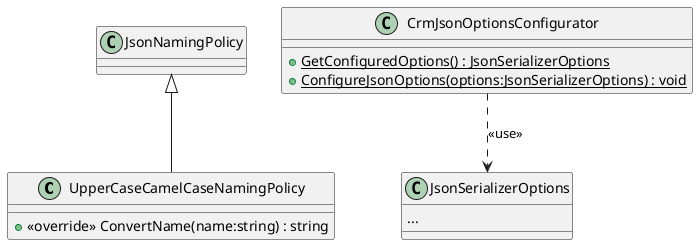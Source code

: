 @startuml
class UpperCaseCamelCaseNamingPolicy {
    + <<override>> ConvertName(name:string) : string
}
class CrmJsonOptionsConfigurator {
    + {static} GetConfiguredOptions() : JsonSerializerOptions
    + {static} ConfigureJsonOptions(options:JsonSerializerOptions) : void
}
JsonNamingPolicy <|-- UpperCaseCamelCaseNamingPolicy
class JsonSerializerOptions {
...
}
CrmJsonOptionsConfigurator ..> JsonSerializerOptions: <<use>>
@enduml
